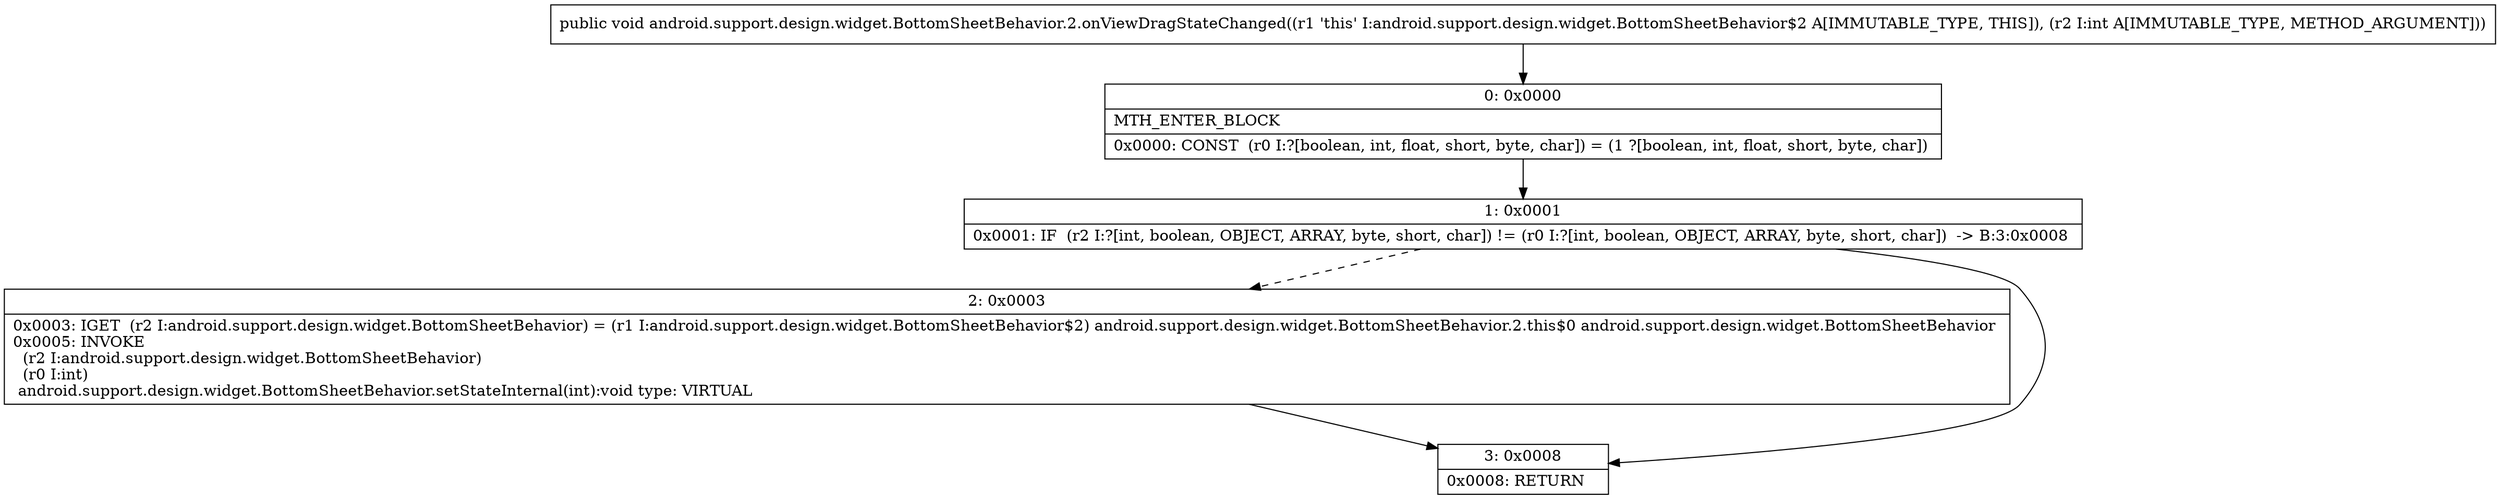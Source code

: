 digraph "CFG forandroid.support.design.widget.BottomSheetBehavior.2.onViewDragStateChanged(I)V" {
Node_0 [shape=record,label="{0\:\ 0x0000|MTH_ENTER_BLOCK\l|0x0000: CONST  (r0 I:?[boolean, int, float, short, byte, char]) = (1 ?[boolean, int, float, short, byte, char]) \l}"];
Node_1 [shape=record,label="{1\:\ 0x0001|0x0001: IF  (r2 I:?[int, boolean, OBJECT, ARRAY, byte, short, char]) != (r0 I:?[int, boolean, OBJECT, ARRAY, byte, short, char])  \-\> B:3:0x0008 \l}"];
Node_2 [shape=record,label="{2\:\ 0x0003|0x0003: IGET  (r2 I:android.support.design.widget.BottomSheetBehavior) = (r1 I:android.support.design.widget.BottomSheetBehavior$2) android.support.design.widget.BottomSheetBehavior.2.this$0 android.support.design.widget.BottomSheetBehavior \l0x0005: INVOKE  \l  (r2 I:android.support.design.widget.BottomSheetBehavior)\l  (r0 I:int)\l android.support.design.widget.BottomSheetBehavior.setStateInternal(int):void type: VIRTUAL \l}"];
Node_3 [shape=record,label="{3\:\ 0x0008|0x0008: RETURN   \l}"];
MethodNode[shape=record,label="{public void android.support.design.widget.BottomSheetBehavior.2.onViewDragStateChanged((r1 'this' I:android.support.design.widget.BottomSheetBehavior$2 A[IMMUTABLE_TYPE, THIS]), (r2 I:int A[IMMUTABLE_TYPE, METHOD_ARGUMENT])) }"];
MethodNode -> Node_0;
Node_0 -> Node_1;
Node_1 -> Node_2[style=dashed];
Node_1 -> Node_3;
Node_2 -> Node_3;
}

